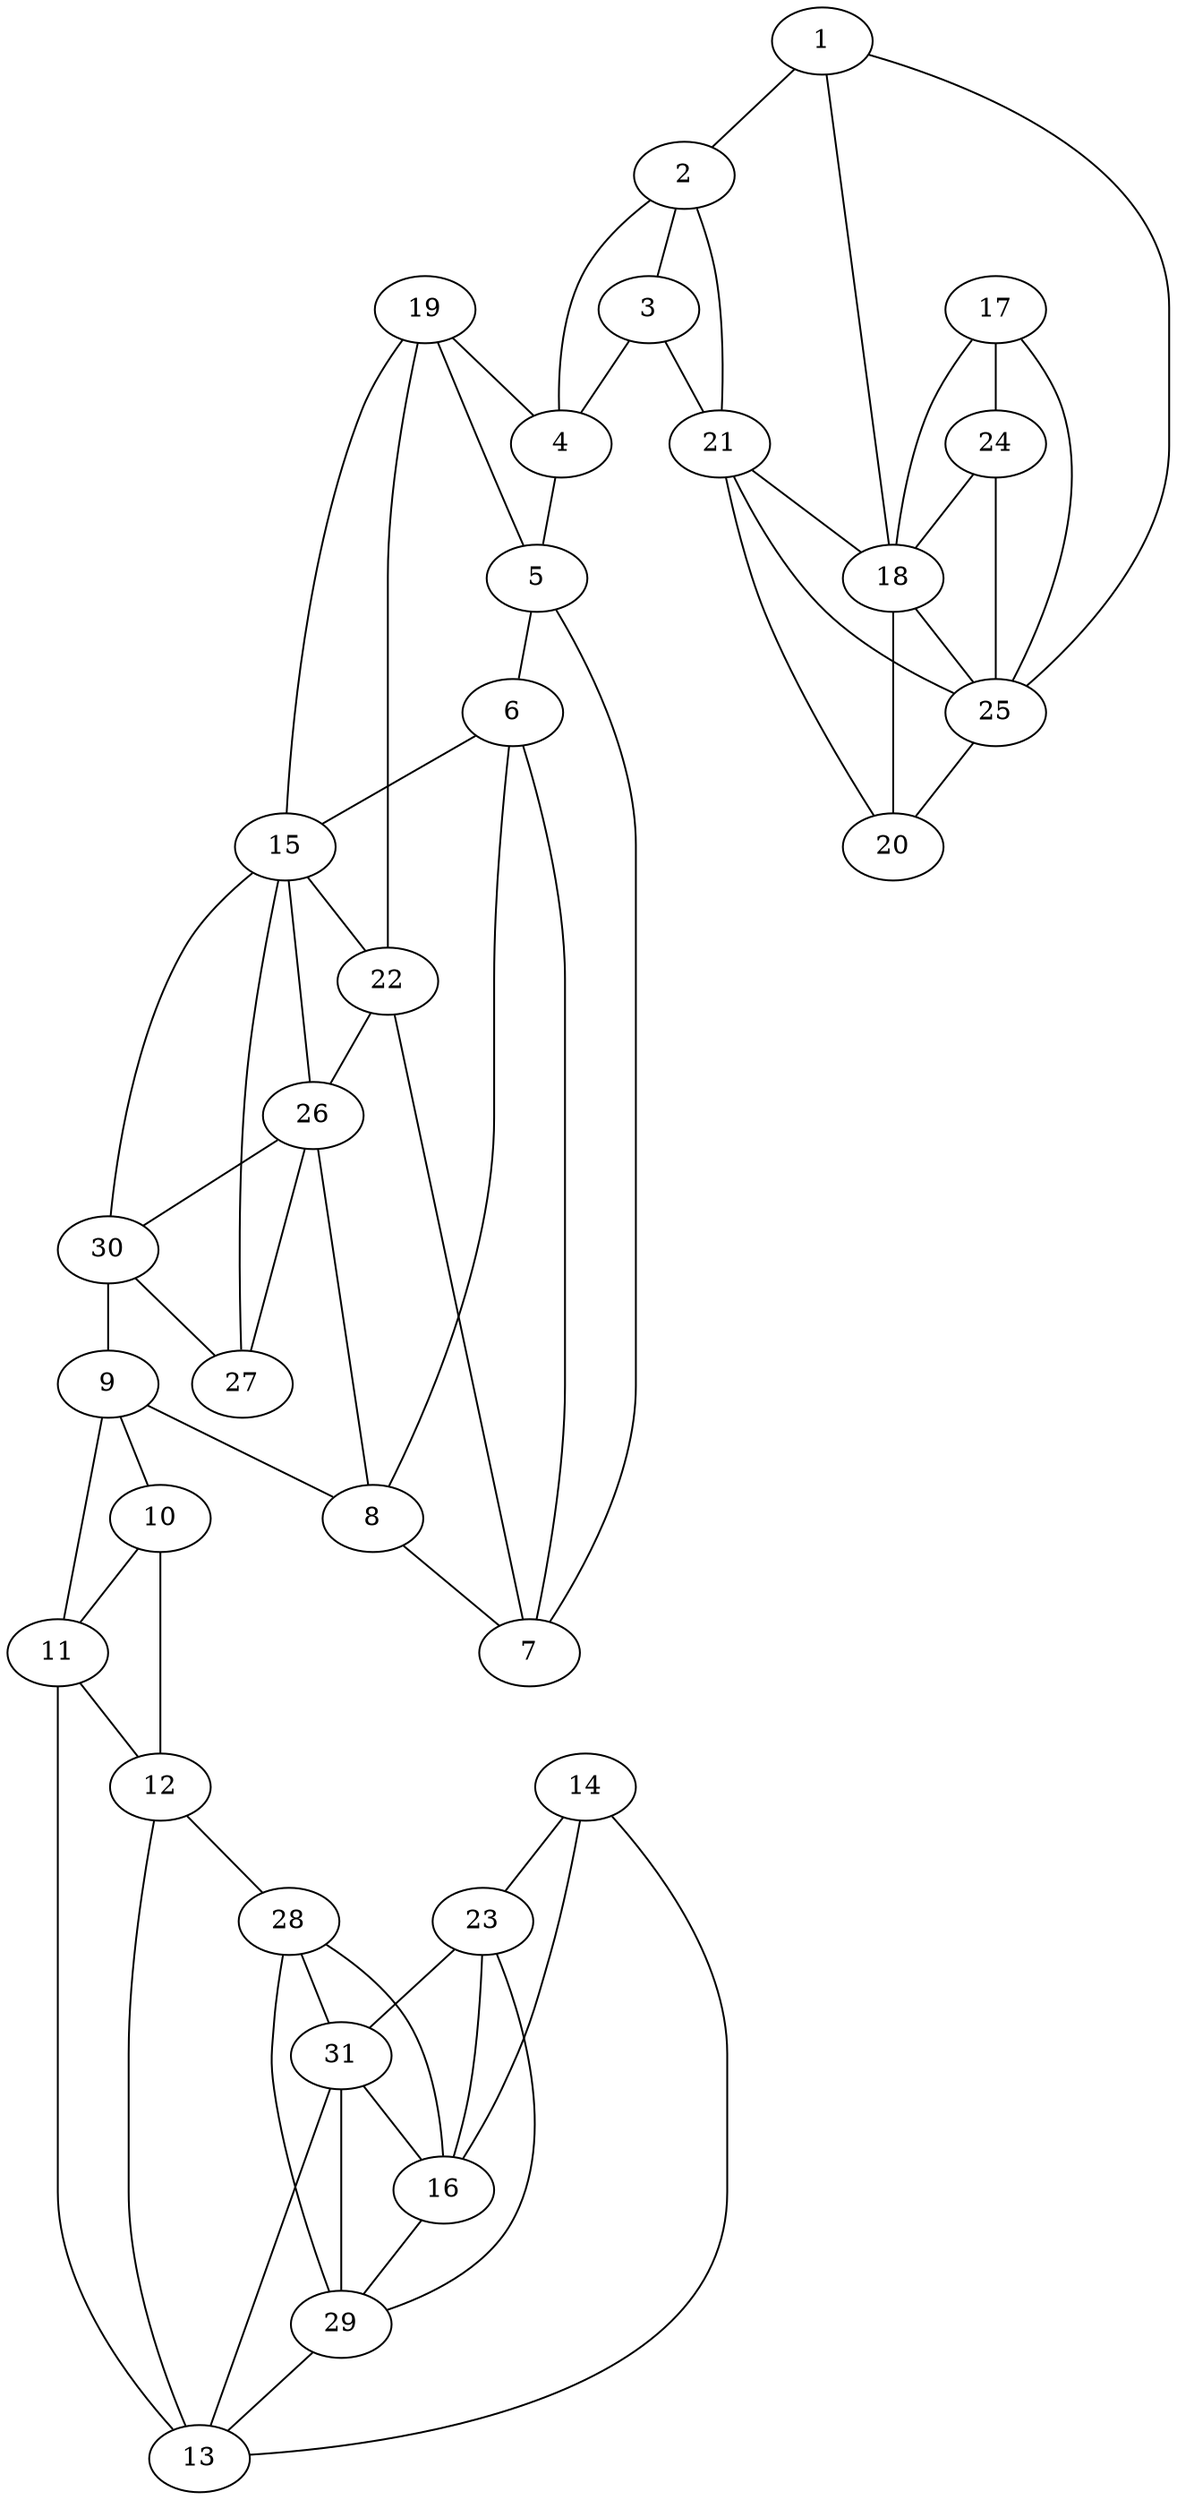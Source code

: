 graph pdb1kvk {
	1	 [aaLength=6,
		sequence=HAVVHG,
		type=0];
	2	 [aaLength=6,
		sequence=VATLQL,
		type=0];
	1 -- 2	 [distance0="61.93081",
		frequency=1,
		type0=3];
	18	 [aaLength=16,
		sequence=ALAVALNLRTFLVLRP,
		type=1];
	1 -- 18	 [distance0="60.95009",
		frequency=1,
		type0=1];
	25	 [aaLength=16,
		sequence=ALAVALNLRTFLVLRP,
		type=1];
	1 -- 25	 [distance0="60.95009",
		frequency=1,
		type0=2];
	3	 [aaLength=8,
		sequence=EKLKKVAG,
		type=0];
	2 -- 3	 [distance0="29.74448",
		distance1="19.0",
		frequency=2,
		type0=1,
		type1=4];
	4	 [aaLength=17,
		sequence=EGLSLLAFLYLYLAICR,
		type=0];
	2 -- 4	 [distance0="42.92477",
		frequency=1,
		type0=2];
	21	 [aaLength=6,
		sequence=IKQVWD,
		type=1];
	2 -- 21	 [distance0="43.6641",
		frequency=1,
		type0=3];
	3 -- 4	 [distance0="19.85209",
		distance1="8.0",
		frequency=2,
		type0=1,
		type1=4];
	3 -- 21	 [distance0="47.05452",
		frequency=1,
		type0=3];
	5	 [aaLength=18,
		sequence=GSSAAYSVCVAAALLTAC,
		type=0];
	4 -- 5	 [distance0="41.37968",
		frequency=1,
		type0=2];
	6	 [aaLength=6,
		sequence=NPLKDR,
		type=0];
	5 -- 6	 [distance0="27.05677",
		distance1="4.0",
		frequency=2,
		type0=1,
		type1=4];
	7	 [aaLength=21,
		sequence=PEEDLKSINKWAYEGERVIHG,
		type=0];
	5 -- 7	 [distance0="34.28336",
		frequency=1,
		type0=2];
	6 -- 7	 [distance0="22.55461",
		frequency=1,
		type0=1];
	15	 [aaLength=2,
		sequence=IG,
		type=1];
	6 -- 15	 [distance0="2.0",
		frequency=1,
		type0=4];
	8	 [aaLength=10,
		sequence=GVDNSVSTWG,
		type=0];
	8 -- 6	 [distance0="41.47891",
		frequency=1,
		type0=2];
	8 -- 7	 [distance0="26.36877",
		frequency=1,
		type0=1];
	26	 [aaLength=4,
		sequence=ALRY,
		type=1];
	8 -- 26	 [distance0="1.0",
		frequency=1,
		type0=4];
	9	 [aaLength=16,
		sequence=STKALVAGVRSRLIKF,
		type=0];
	9 -- 8	 [distance0="48.97022",
		frequency=1,
		type0=2];
	10	 [aaLength=27,
		sequence=FPEIMAPLLTSIDAISLECERVLGEMA,
		type=0];
	9 -- 10	 [distance0="25.53372",
		distance1="0.0",
		frequency=2,
		type0=1,
		type1=5];
	11	 [aaLength=23,
		sequence=VPEQYLVLEELMDMNQHHLNALG,
		type=0];
	9 -- 11	 [distance0="50.15821",
		frequency=1,
		type0=3];
	10 -- 11	 [distance0="30.04352",
		distance1="3.0",
		frequency=2,
		type0=2,
		type1=4];
	12	 [aaLength=14,
		sequence=HASLDQLCQVTAAH,
		type=0];
	10 -- 12	 [distance0="55.19624",
		frequency=1,
		type0=3];
	11 -- 12	 [distance0="25.71877",
		distance1="2.0",
		frequency=2,
		type0=1,
		type1=4];
	28	 [aaLength=4,
		sequence=HSKL,
		type=1];
	12 -- 28	 [distance0="2.0",
		frequency=1,
		type0=4];
	13	 [aaLength=15,
		sequence=ERAKVEAAKQALTGC,
		type=0];
	13 -- 11	 [distance0="62.07794",
		frequency=1,
		type0=3];
	13 -- 12	 [distance0="37.83393",
		frequency=1,
		type0=1];
	31	 [aaLength=7,
		sequence=DCWETSI,
		type=1];
	13 -- 31	 [distance0="2.0",
		frequency=1,
		type0=4];
	14	 [aaLength=9,
		sequence=EDPVRQALG,
		type=0];
	16	 [aaLength=3,
		sequence=SMH,
		type=1];
	14 -- 16	 [distance0="65.65161",
		frequency=1,
		type0=2];
	23	 [aaLength=3,
		sequence=SMH,
		type=1];
	14 -- 23	 [distance0="65.65161",
		frequency=1,
		type0=3];
	14 -- 13	 [distance0="47.09126",
		frequency=1,
		type0=1];
	22	 [aaLength=2,
		sequence=IG,
		type=1];
	15 -- 22	 [distance0="0.0",
		frequency=1,
		type0=5];
	15 -- 26	 [distance0="39.0",
		frequency=1,
		type0=2];
	29	 [aaLength=6,
		sequence=CGITLL,
		type=1];
	16 -- 29	 [distance0="39.0",
		frequency=1,
		type0=3];
	17	 [aaLength=12,
		sequence=LLVSAPGKVILH,
		type=1];
	17 -- 18	 [distance0="22.0",
		frequency=1,
		type0=2];
	24	 [aaLength=12,
		sequence=LLVSAPGKVILH,
		type=1];
	17 -- 24	 [distance0="0.0",
		frequency=1,
		type0=5];
	17 -- 25	 [distance0="22.0",
		frequency=1,
		type0=3];
	20	 [aaLength=6,
		sequence=KVSLNL,
		type=1];
	18 -- 20	 [distance0="20.0",
		distance1="4.0",
		frequency=2,
		type0=2,
		type1=4];
	18 -- 25	 [distance0="0.0",
		frequency=1,
		type0=1];
	19	 [aaLength=7,
		sequence=LDIMVWS,
		type=1];
	19 -- 4	 [distance0="52.41599",
		frequency=1,
		type0=3];
	19 -- 5	 [distance0="8.0",
		frequency=1,
		type0=4];
	19 -- 15	 [distance0="45.0",
		frequency=1,
		type0=1];
	19 -- 22	 [distance0="45.0",
		frequency=1,
		type0=2];
	20 -- 21	 [distance0="10.0",
		distance1="4.0",
		frequency=2,
		type0=1,
		type1=4];
	21 -- 18	 [distance0="30.0",
		frequency=1,
		type0=2];
	21 -- 25	 [distance0="30.0",
		frequency=1,
		type0=3];
	22 -- 7	 [distance0="2.0",
		frequency=1,
		type0=4];
	22 -- 26	 [distance0="39.0",
		frequency=1,
		type0=2];
	23 -- 16	 [distance0="0.0",
		frequency=1,
		type0=5];
	23 -- 29	 [distance0="39.0",
		frequency=1,
		type0=3];
	23 -- 31	 [distance0="12.0",
		frequency=1,
		type0=2];
	24 -- 18	 [distance0="22.0",
		frequency=1,
		type0=2];
	24 -- 25	 [distance0="22.0",
		distance1="10.0",
		frequency=2,
		type0=3,
		type1=4];
	25 -- 20	 [distance0="20.0",
		frequency=1,
		type0=2];
	27	 [aaLength=3,
		sequence=MSS,
		type=1];
	26 -- 27	 [distance0="8.0",
		distance1="4.0",
		frequency=2,
		type0=1,
		type1=4];
	30	 [aaLength=7,
		sequence=LQILLTN,
		type=1];
	26 -- 30	 [distance0="17.0",
		frequency=1,
		type0=2];
	27 -- 15	 [distance0="47.0",
		frequency=1,
		type0=3];
	28 -- 16	 [distance0="50.0",
		frequency=1,
		type0=3];
	28 -- 29	 [distance0="11.0",
		distance1="7.0",
		frequency=2,
		type0=1,
		type1=4];
	28 -- 31	 [distance0="38.0",
		frequency=1,
		type0=2];
	29 -- 13	 [distance0="4.0",
		frequency=1,
		type0=4];
	29 -- 31	 [distance0="27.0",
		frequency=1,
		type0=2];
	30 -- 9	 [distance0="5.0",
		frequency=1,
		type0=4];
	30 -- 27	 [distance0="9.0",
		frequency=1,
		type0=1];
	30 -- 15	 [distance0="56.0",
		frequency=1,
		type0=3];
	31 -- 16	 [distance0="12.0",
		frequency=1,
		type0=1];
}
